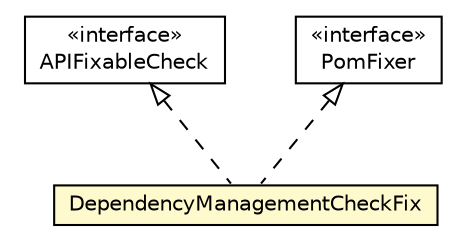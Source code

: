 #!/usr/local/bin/dot
#
# Class diagram 
# Generated by UMLGraph version R5_6-24-gf6e263 (http://www.umlgraph.org/)
#

digraph G {
	edge [fontname="Helvetica",fontsize=10,labelfontname="Helvetica",labelfontsize=10];
	node [fontname="Helvetica",fontsize=10,shape=plaintext];
	nodesep=0.25;
	ranksep=0.5;
	// org.universAAL.support.directives.api.APIFixableCheck
	c3451301 [label=<<table title="org.universAAL.support.directives.api.APIFixableCheck" border="0" cellborder="1" cellspacing="0" cellpadding="2" port="p" href="../api/APIFixableCheck.html">
		<tr><td><table border="0" cellspacing="0" cellpadding="1">
<tr><td align="center" balign="center"> &#171;interface&#187; </td></tr>
<tr><td align="center" balign="center"> APIFixableCheck </td></tr>
		</table></td></tr>
		</table>>, URL="../api/APIFixableCheck.html", fontname="Helvetica", fontcolor="black", fontsize=10.0];
	// org.universAAL.support.directives.checks.DependencyManagementCheckFix
	c3451304 [label=<<table title="org.universAAL.support.directives.checks.DependencyManagementCheckFix" border="0" cellborder="1" cellspacing="0" cellpadding="2" port="p" bgcolor="lemonChiffon" href="./DependencyManagementCheckFix.html">
		<tr><td><table border="0" cellspacing="0" cellpadding="1">
<tr><td align="center" balign="center"> DependencyManagementCheckFix </td></tr>
		</table></td></tr>
		</table>>, URL="./DependencyManagementCheckFix.html", fontname="Helvetica", fontcolor="black", fontsize=10.0];
	// org.universAAL.support.directives.util.PomFixer
	c3451339 [label=<<table title="org.universAAL.support.directives.util.PomFixer" border="0" cellborder="1" cellspacing="0" cellpadding="2" port="p" href="../util/PomFixer.html">
		<tr><td><table border="0" cellspacing="0" cellpadding="1">
<tr><td align="center" balign="center"> &#171;interface&#187; </td></tr>
<tr><td align="center" balign="center"> PomFixer </td></tr>
		</table></td></tr>
		</table>>, URL="../util/PomFixer.html", fontname="Helvetica", fontcolor="black", fontsize=10.0];
	//org.universAAL.support.directives.checks.DependencyManagementCheckFix implements org.universAAL.support.directives.api.APIFixableCheck
	c3451301:p -> c3451304:p [dir=back,arrowtail=empty,style=dashed];
	//org.universAAL.support.directives.checks.DependencyManagementCheckFix implements org.universAAL.support.directives.util.PomFixer
	c3451339:p -> c3451304:p [dir=back,arrowtail=empty,style=dashed];
}

